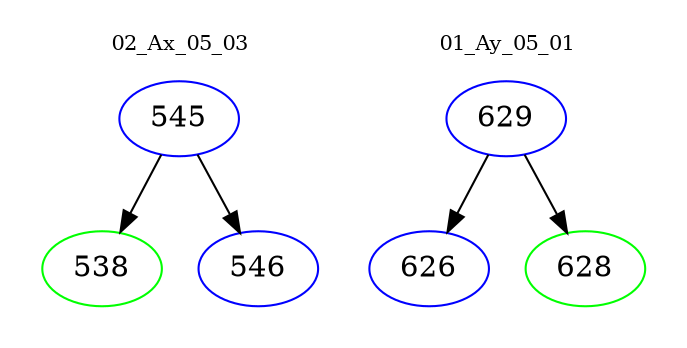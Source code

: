digraph{
subgraph cluster_0 {
color = white
label = "02_Ax_05_03";
fontsize=10;
T0_545 [label="545", color="blue"]
T0_545 -> T0_538 [color="black"]
T0_538 [label="538", color="green"]
T0_545 -> T0_546 [color="black"]
T0_546 [label="546", color="blue"]
}
subgraph cluster_1 {
color = white
label = "01_Ay_05_01";
fontsize=10;
T1_629 [label="629", color="blue"]
T1_629 -> T1_626 [color="black"]
T1_626 [label="626", color="blue"]
T1_629 -> T1_628 [color="black"]
T1_628 [label="628", color="green"]
}
}

